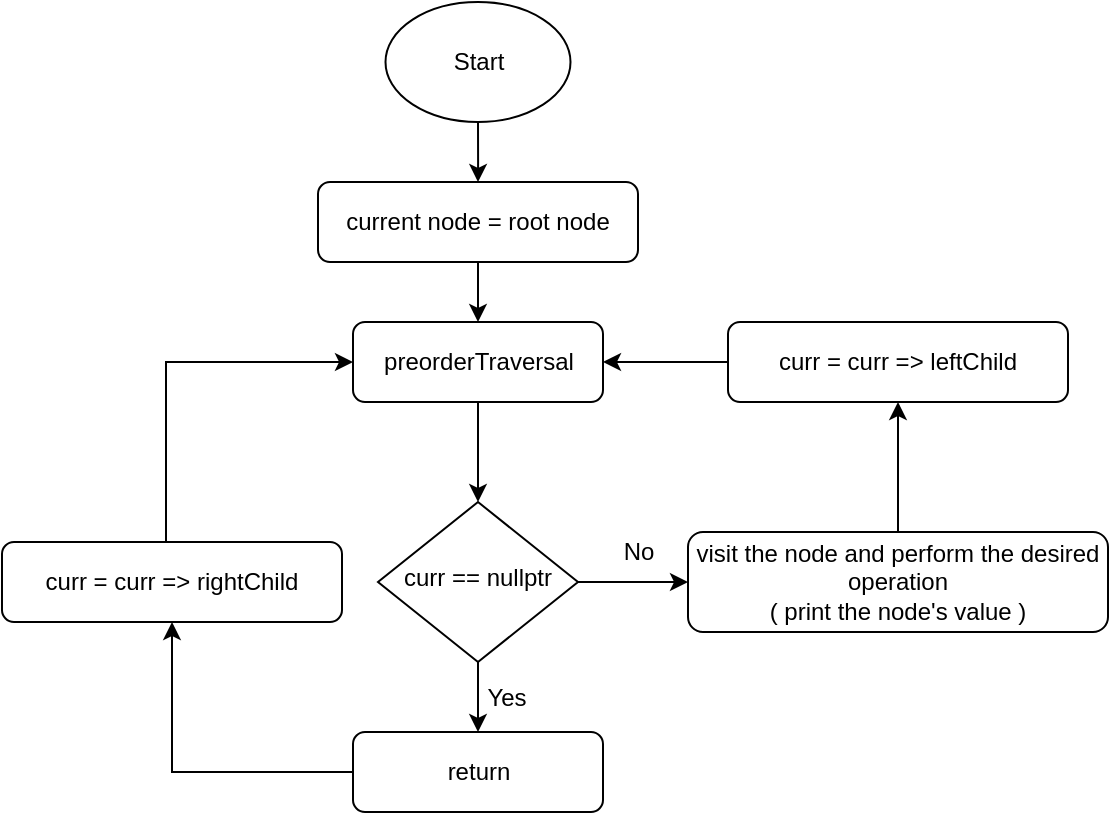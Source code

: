 <mxfile version="21.3.2" type="github">
  <diagram id="C5RBs43oDa-KdzZeNtuy" name="Page-1">
    <mxGraphModel dx="1450" dy="941" grid="0" gridSize="10" guides="1" tooltips="1" connect="1" arrows="1" fold="1" page="0" pageScale="1" pageWidth="827" pageHeight="1169" math="0" shadow="0">
      <root>
        <mxCell id="WIyWlLk6GJQsqaUBKTNV-0" />
        <mxCell id="WIyWlLk6GJQsqaUBKTNV-1" parent="WIyWlLk6GJQsqaUBKTNV-0" />
        <mxCell id="bg3flvg9zlmr9yvUliq2-11" style="edgeStyle=orthogonalEdgeStyle;rounded=0;orthogonalLoop=1;jettySize=auto;html=1;" parent="WIyWlLk6GJQsqaUBKTNV-1" source="WIyWlLk6GJQsqaUBKTNV-3" edge="1">
          <mxGeometry relative="1" as="geometry">
            <mxPoint x="220" y="40" as="targetPoint" />
          </mxGeometry>
        </mxCell>
        <mxCell id="WIyWlLk6GJQsqaUBKTNV-3" value="current node = root node" style="rounded=1;whiteSpace=wrap;html=1;fontSize=12;glass=0;strokeWidth=1;shadow=0;" parent="WIyWlLk6GJQsqaUBKTNV-1" vertex="1">
          <mxGeometry x="140" y="-30" width="160" height="40" as="geometry" />
        </mxCell>
        <mxCell id="bg3flvg9zlmr9yvUliq2-14" style="edgeStyle=orthogonalEdgeStyle;rounded=0;orthogonalLoop=1;jettySize=auto;html=1;entryX=0;entryY=0.5;entryDx=0;entryDy=0;" parent="WIyWlLk6GJQsqaUBKTNV-1" source="WIyWlLk6GJQsqaUBKTNV-6" target="WIyWlLk6GJQsqaUBKTNV-7" edge="1">
          <mxGeometry relative="1" as="geometry" />
        </mxCell>
        <mxCell id="9i2VBSMN2rPjmWqqqt9l-1" style="edgeStyle=orthogonalEdgeStyle;rounded=0;orthogonalLoop=1;jettySize=auto;html=1;entryX=0.5;entryY=0;entryDx=0;entryDy=0;" edge="1" parent="WIyWlLk6GJQsqaUBKTNV-1" source="WIyWlLk6GJQsqaUBKTNV-6" target="9i2VBSMN2rPjmWqqqt9l-0">
          <mxGeometry relative="1" as="geometry" />
        </mxCell>
        <mxCell id="WIyWlLk6GJQsqaUBKTNV-6" value="curr == nullptr" style="rhombus;whiteSpace=wrap;html=1;shadow=0;fontFamily=Helvetica;fontSize=12;align=center;strokeWidth=1;spacing=6;spacingTop=-4;" parent="WIyWlLk6GJQsqaUBKTNV-1" vertex="1">
          <mxGeometry x="170" y="130" width="100" height="80" as="geometry" />
        </mxCell>
        <mxCell id="bg3flvg9zlmr9yvUliq2-20" style="edgeStyle=orthogonalEdgeStyle;rounded=0;orthogonalLoop=1;jettySize=auto;html=1;entryX=0.5;entryY=1;entryDx=0;entryDy=0;" parent="WIyWlLk6GJQsqaUBKTNV-1" source="WIyWlLk6GJQsqaUBKTNV-7" target="bg3flvg9zlmr9yvUliq2-21" edge="1">
          <mxGeometry relative="1" as="geometry">
            <mxPoint x="430" y="120" as="targetPoint" />
          </mxGeometry>
        </mxCell>
        <mxCell id="WIyWlLk6GJQsqaUBKTNV-7" value="visit the node and perform the desired operation&lt;br&gt;( print the node&#39;s value )" style="rounded=1;whiteSpace=wrap;html=1;fontSize=12;glass=0;strokeWidth=1;shadow=0;" parent="WIyWlLk6GJQsqaUBKTNV-1" vertex="1">
          <mxGeometry x="325" y="145" width="210" height="50" as="geometry" />
        </mxCell>
        <mxCell id="bg3flvg9zlmr9yvUliq2-12" style="edgeStyle=orthogonalEdgeStyle;rounded=0;orthogonalLoop=1;jettySize=auto;html=1;" parent="WIyWlLk6GJQsqaUBKTNV-1" source="bg3flvg9zlmr9yvUliq2-0" target="WIyWlLk6GJQsqaUBKTNV-3" edge="1">
          <mxGeometry relative="1" as="geometry" />
        </mxCell>
        <mxCell id="bg3flvg9zlmr9yvUliq2-0" value="Start" style="ellipse;whiteSpace=wrap;html=1;" parent="WIyWlLk6GJQsqaUBKTNV-1" vertex="1">
          <mxGeometry x="173.75" y="-120" width="92.5" height="60" as="geometry" />
        </mxCell>
        <mxCell id="bg3flvg9zlmr9yvUliq2-25" style="edgeStyle=orthogonalEdgeStyle;rounded=0;orthogonalLoop=1;jettySize=auto;html=1;entryX=0.5;entryY=0;entryDx=0;entryDy=0;" parent="WIyWlLk6GJQsqaUBKTNV-1" source="bg3flvg9zlmr9yvUliq2-16" target="WIyWlLk6GJQsqaUBKTNV-6" edge="1">
          <mxGeometry relative="1" as="geometry" />
        </mxCell>
        <mxCell id="bg3flvg9zlmr9yvUliq2-16" value="preorderTraversal" style="rounded=1;whiteSpace=wrap;html=1;fontSize=12;glass=0;strokeWidth=1;shadow=0;" parent="WIyWlLk6GJQsqaUBKTNV-1" vertex="1">
          <mxGeometry x="157.5" y="40" width="125" height="40" as="geometry" />
        </mxCell>
        <mxCell id="bg3flvg9zlmr9yvUliq2-18" value="No" style="text;html=1;align=center;verticalAlign=middle;resizable=0;points=[];autosize=1;strokeColor=none;fillColor=none;" parent="WIyWlLk6GJQsqaUBKTNV-1" vertex="1">
          <mxGeometry x="280" y="140" width="40" height="30" as="geometry" />
        </mxCell>
        <mxCell id="bg3flvg9zlmr9yvUliq2-26" style="edgeStyle=orthogonalEdgeStyle;rounded=0;orthogonalLoop=1;jettySize=auto;html=1;" parent="WIyWlLk6GJQsqaUBKTNV-1" source="bg3flvg9zlmr9yvUliq2-21" target="bg3flvg9zlmr9yvUliq2-16" edge="1">
          <mxGeometry relative="1" as="geometry" />
        </mxCell>
        <mxCell id="bg3flvg9zlmr9yvUliq2-21" value="curr = curr =&amp;gt; leftChild" style="rounded=1;whiteSpace=wrap;html=1;fontSize=12;glass=0;strokeWidth=1;shadow=0;" parent="WIyWlLk6GJQsqaUBKTNV-1" vertex="1">
          <mxGeometry x="345" y="40" width="170" height="40" as="geometry" />
        </mxCell>
        <mxCell id="9i2VBSMN2rPjmWqqqt9l-5" style="edgeStyle=orthogonalEdgeStyle;rounded=0;orthogonalLoop=1;jettySize=auto;html=1;entryX=0;entryY=0.5;entryDx=0;entryDy=0;" edge="1" parent="WIyWlLk6GJQsqaUBKTNV-1" source="bg3flvg9zlmr9yvUliq2-27" target="bg3flvg9zlmr9yvUliq2-16">
          <mxGeometry relative="1" as="geometry">
            <Array as="points">
              <mxPoint x="64" y="60" />
            </Array>
          </mxGeometry>
        </mxCell>
        <mxCell id="bg3flvg9zlmr9yvUliq2-27" value="curr = curr =&amp;gt; rightChild" style="rounded=1;whiteSpace=wrap;html=1;fontSize=12;glass=0;strokeWidth=1;shadow=0;" parent="WIyWlLk6GJQsqaUBKTNV-1" vertex="1">
          <mxGeometry x="-18" y="150" width="170" height="40" as="geometry" />
        </mxCell>
        <mxCell id="bg3flvg9zlmr9yvUliq2-32" value="Yes" style="text;html=1;align=center;verticalAlign=middle;resizable=0;points=[];autosize=1;strokeColor=none;fillColor=none;" parent="WIyWlLk6GJQsqaUBKTNV-1" vertex="1">
          <mxGeometry x="214" y="213" width="40" height="30" as="geometry" />
        </mxCell>
        <mxCell id="9i2VBSMN2rPjmWqqqt9l-4" style="edgeStyle=orthogonalEdgeStyle;rounded=0;orthogonalLoop=1;jettySize=auto;html=1;entryX=0.5;entryY=1;entryDx=0;entryDy=0;" edge="1" parent="WIyWlLk6GJQsqaUBKTNV-1" source="9i2VBSMN2rPjmWqqqt9l-0" target="bg3flvg9zlmr9yvUliq2-27">
          <mxGeometry relative="1" as="geometry">
            <mxPoint x="57.2" y="191.4" as="targetPoint" />
          </mxGeometry>
        </mxCell>
        <mxCell id="9i2VBSMN2rPjmWqqqt9l-0" value="return" style="rounded=1;whiteSpace=wrap;html=1;fontSize=12;glass=0;strokeWidth=1;shadow=0;" vertex="1" parent="WIyWlLk6GJQsqaUBKTNV-1">
          <mxGeometry x="157.5" y="245" width="125" height="40" as="geometry" />
        </mxCell>
      </root>
    </mxGraphModel>
  </diagram>
</mxfile>
